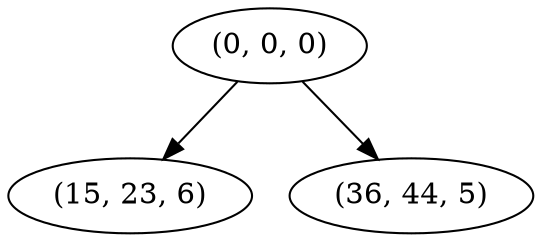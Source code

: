 digraph tree {
    "(0, 0, 0)";
    "(15, 23, 6)";
    "(36, 44, 5)";
    "(0, 0, 0)" -> "(15, 23, 6)";
    "(0, 0, 0)" -> "(36, 44, 5)";
}
